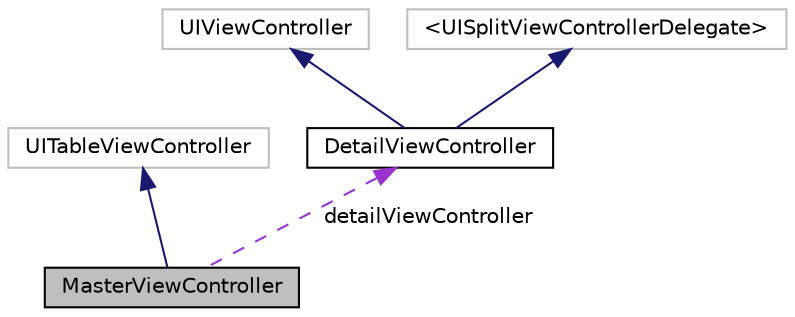 digraph "MasterViewController"
{
  edge [fontname="Helvetica",fontsize="10",labelfontname="Helvetica",labelfontsize="10"];
  node [fontname="Helvetica",fontsize="10",shape=record];
  Node1 [label="MasterViewController",height=0.2,width=0.4,color="black", fillcolor="grey75", style="filled" fontcolor="black"];
  Node2 -> Node1 [dir="back",color="midnightblue",fontsize="10",style="solid"];
  Node2 [label="UITableViewController",height=0.2,width=0.4,color="grey75", fillcolor="white", style="filled"];
  Node3 -> Node1 [dir="back",color="darkorchid3",fontsize="10",style="dashed",label=" detailViewController" ];
  Node3 [label="DetailViewController",height=0.2,width=0.4,color="black", fillcolor="white", style="filled",URL="$interface_detail_view_controller.html"];
  Node4 -> Node3 [dir="back",color="midnightblue",fontsize="10",style="solid"];
  Node4 [label="UIViewController",height=0.2,width=0.4,color="grey75", fillcolor="white", style="filled"];
  Node5 -> Node3 [dir="back",color="midnightblue",fontsize="10",style="solid"];
  Node5 [label="\<UISplitViewControllerDelegate\>",height=0.2,width=0.4,color="grey75", fillcolor="white", style="filled"];
}
